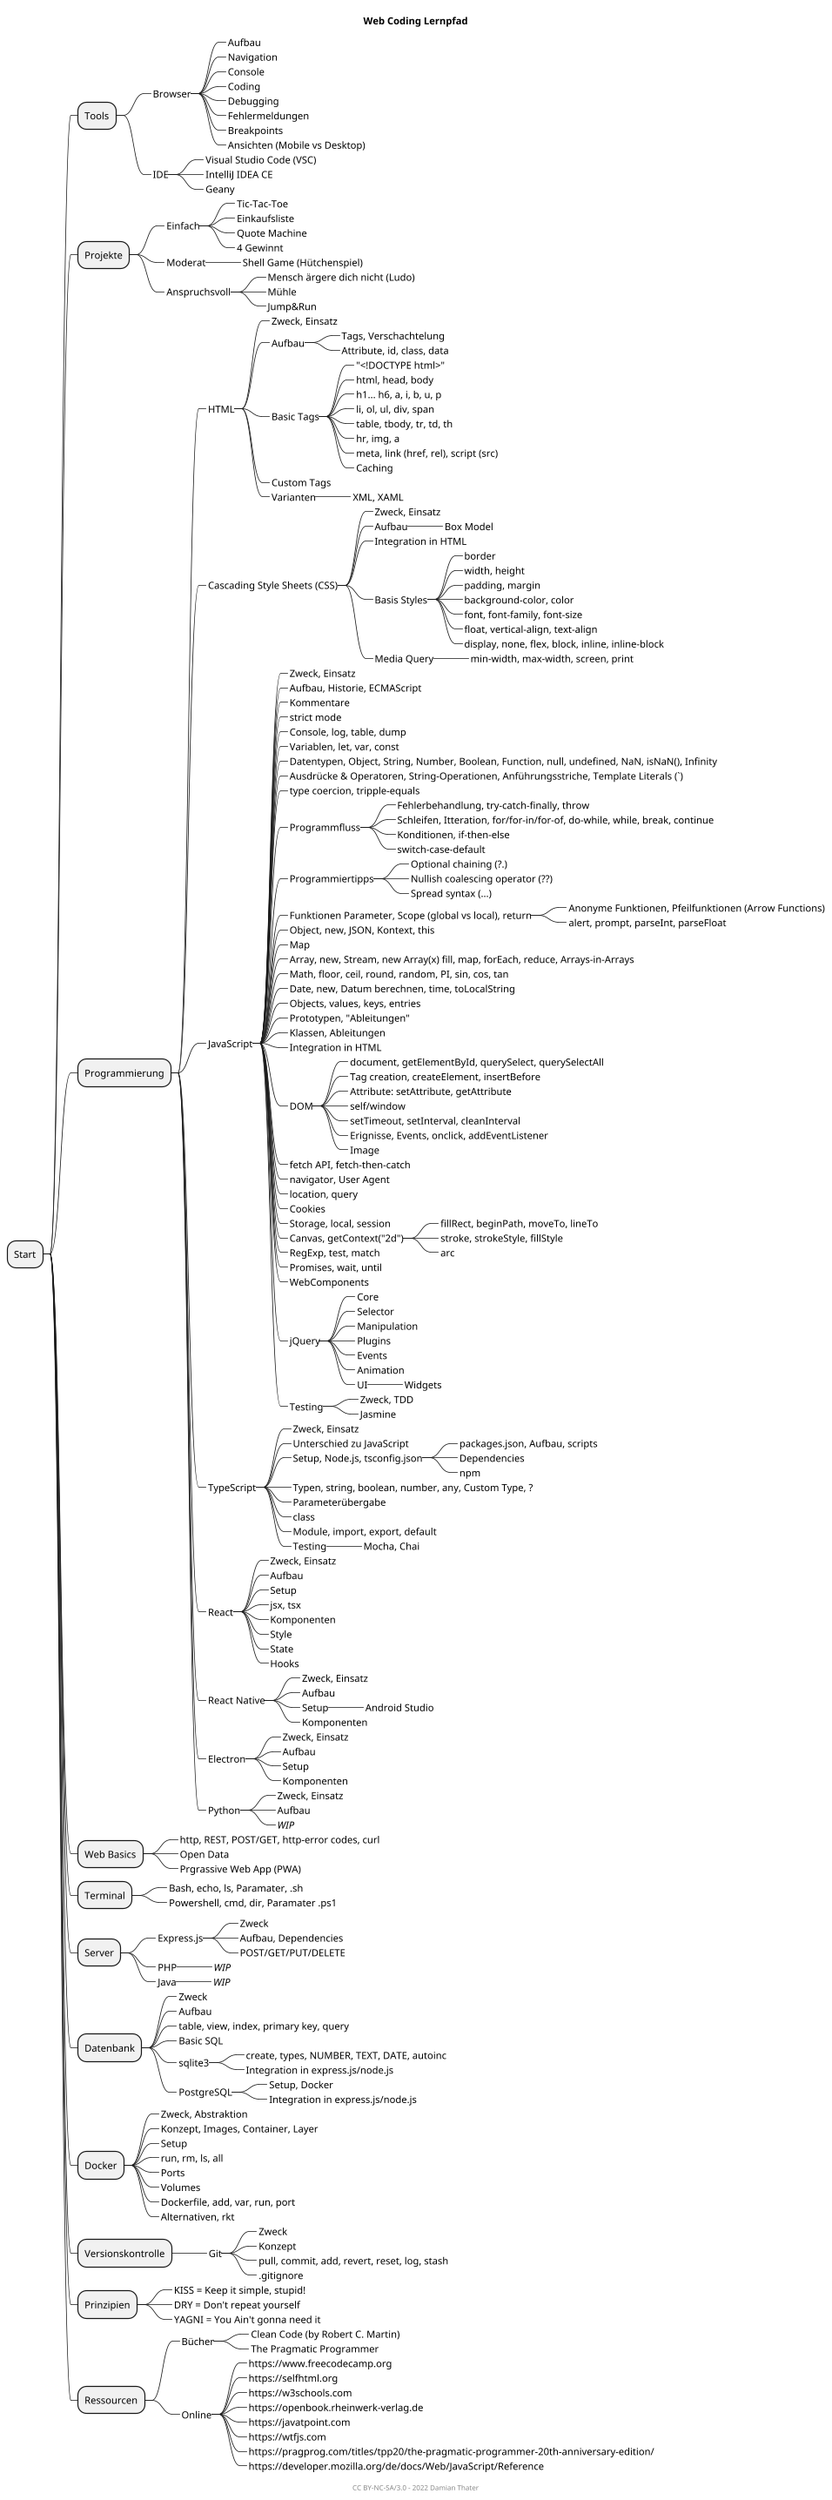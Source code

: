 @startmindmap
'https://plantuml.com/mindmap-diagram

title Web Coding Lernpfad
scale 0.8

+ Start

++ Tools
+++_ Browser
++++_ Aufbau
++++_ Navigation
++++_ Console
++++_ Coding
++++_ Debugging
++++_ Fehlermeldungen
++++_ Breakpoints
++++_ Ansichten (Mobile vs Desktop)
+++_ IDE
++++_ Visual Studio Code (VSC)
++++_ IntelliJ IDEA CE
++++_ Geany

++ Projekte
+++_ Einfach
++++_ Tic-Tac-Toe
++++_ Einkaufsliste
++++_ Quote Machine
++++_ 4 Gewinnt
+++_ Moderat
++++_ Shell Game (Hütchenspiel)
+++_ Anspruchsvoll
++++_ Mensch ärgere dich nicht (Ludo)
++++_ Mühle
++++_ Jump&Run

++ Programmierung
+++_ HTML
++++_ Zweck, Einsatz
++++_ Aufbau
+++++_ Tags, Verschachtelung
+++++_ Attribute, id, class, data
++++_ Basic Tags
+++++_ "<!DOCTYPE html>"
+++++_ html, head, body
+++++_ h1... h6, a, i, b, u, p
+++++_ li, ol, ul, div, span
+++++_ table, tbody, tr, td, th
+++++_ hr, img, a
+++++_ meta, link (href, rel), script (src)
+++++_ Caching
++++_ Custom Tags
++++_ Varianten
+++++_ XML, XAML

+++_ Cascading Style Sheets (CSS)
++++_ Zweck, Einsatz
++++_ Aufbau
+++++_ Box Model
++++_ Integration in HTML
++++_ Basis Styles
+++++_ border
+++++_ width, height
+++++_ padding, margin
+++++_ background-color, color
+++++_ font, font-family, font-size
+++++_ float, vertical-align, text-align
+++++_ display, none, flex, block, inline, inline-block
++++_ Media Query
+++++_ min-width, max-width, screen, print

+++_ JavaScript
++++_ Zweck, Einsatz
++++_ Aufbau, Historie, ECMAScript
++++_ Kommentare
++++_ strict mode
++++_ Console, log, table, dump
++++_ Variablen, let, var, const
++++_ Datentypen, Object, String, Number, Boolean, Function, null, undefined, NaN, isNaN(), Infinity
++++_ Ausdrücke & Operatoren, String-Operationen, Anführungsstriche, Template Literals (`)
++++_ type coercion, tripple-equals
++++_ Programmfluss
+++++_ Fehlerbehandlung, try-catch-finally, throw
+++++_ Schleifen, Itteration, for/for-in/for-of, do-while, while, break, continue
+++++_ Konditionen, if-then-else
+++++_ switch-case-default
++++_ Programmiertipps
+++++_ Optional chaining (?.)
+++++_ Nullish coalescing operator (??)
+++++_ Spread syntax (...)
++++_ Funktionen Parameter, Scope (global vs local), return
+++++_ Anonyme Funktionen, Pfeilfunktionen (Arrow Functions)
+++++_ alert, prompt, parseInt, parseFloat
++++_ Object, new, JSON, Kontext, this
++++_ Map
++++_ Array, new, Stream, new Array(x) fill, map, forEach, reduce, Arrays-in-Arrays
++++_ Math, floor, ceil, round, random, PI, sin, cos, tan
++++_ Date, new, Datum berechnen, time, toLocalString
++++_ Objects, values, keys, entries
++++_ Prototypen, "Ableitungen"
++++_ Klassen, Ableitungen
++++_ Integration in HTML
++++_ DOM
+++++_ document, getElementById, querySelect, querySelectAll
+++++_ Tag creation, createElement, insertBefore
+++++_ Attribute: setAttribute, getAttribute
+++++_ self/window
+++++_ setTimeout, setInterval, cleanInterval
+++++_ Erignisse, Events, onclick, addEventListener
+++++_ Image
++++_ fetch API, fetch-then-catch
++++_ navigator, User Agent
++++_ location, query
++++_ Cookies
++++_ Storage, local, session
++++_ Canvas, getContext("2d")
+++++_ fillRect, beginPath, moveTo, lineTo
+++++_ stroke, strokeStyle, fillStyle
+++++_ arc
++++_ RegExp, test, match
++++_ Promises, wait, until
++++_ WebComponents
++++_ jQuery
+++++_ Core
+++++_ Selector
+++++_ Manipulation
+++++_ Plugins
+++++_ Events
+++++_ Animation
+++++_ UI
++++++_ Widgets
++++_ Testing
+++++_ Zweck, TDD
+++++_ Jasmine

+++_ TypeScript
++++_ Zweck, Einsatz
++++_ Unterschied zu JavaScript
++++_ Setup, Node.js, tsconfig.json
+++++_ packages.json, Aufbau, scripts
+++++_ Dependencies
+++++_ npm
++++_ Typen, string, boolean, number, any, Custom Type, ?
++++_ Parameterübergabe
++++_ class
++++_ Module, import, export, default
++++_ Testing
+++++_ Mocha, Chai

+++_ React
++++_ Zweck, Einsatz
++++_ Aufbau
++++_ Setup
++++_ jsx, tsx
++++_ Komponenten
++++_ Style
++++_ State
++++_ Hooks

+++_ React Native
++++_ Zweck, Einsatz
++++_ Aufbau
++++_ Setup
+++++_ Android Studio
++++_ Komponenten

+++_ Electron
++++_ Zweck, Einsatz
++++_ Aufbau
++++_ Setup
++++_ Komponenten

+++_ Python
++++_ Zweck, Einsatz
++++_ Aufbau
++++_ <i>WIP</i>

++ Web Basics

+++_ http, REST, POST/GET, http-error codes, curl
+++_ Open Data
+++_ Prgrassive Web App (PWA)

++ Terminal
+++_ Bash, echo, ls, Paramater, .sh
+++_ Powershell, cmd, dir, Paramater .ps1

++ Server

+++_ Express.js
++++_ Zweck
++++_ Aufbau, Dependencies
++++_ POST/GET/PUT/DELETE

+++_ PHP
++++_ <i>WIP</i>

+++_ Java
++++_ <i>WIP</i>

++ Datenbank

+++_ Zweck
+++_ Aufbau
+++_ table, view, index, primary key, query
+++_ Basic SQL
+++_ sqlite3
++++_ create, types, NUMBER, TEXT, DATE, autoinc
++++_ Integration in express.js/node.js
+++_ PostgreSQL
++++_ Setup, Docker
++++_ Integration in express.js/node.js

++ Docker

+++_ Zweck, Abstraktion
+++_ Konzept, Images, Container, Layer
+++_ Setup
+++_ run, rm, ls, all
+++_ Ports
+++_ Volumes
+++_ Dockerfile, add, var, run, port
+++_ Alternativen, rkt

++ Versionskontrolle

+++_ Git
++++_ Zweck
++++_ Konzept
++++_ pull, commit, add, revert, reset, log, stash
++++_ .gitignore

++ Prinzipien
+++_ KISS = Keep it simple, stupid!
+++_ DRY = Don't repeat yourself
+++_ YAGNI = You Ain't gonna need it

++ Ressourcen
+++_ Bücher
++++_ Clean Code (by Robert C. Martin)
++++_ The Pragmatic Programmer
+++_ Online
++++_ https://www.freecodecamp.org
++++_ https://selfhtml.org
++++_ https://w3schools.com
++++_ https://openbook.rheinwerk-verlag.de
++++_ https://javatpoint.com
++++_ https://wtfjs.com
++++_ https://pragprog.com/titles/tpp20/the-pragmatic-programmer-20th-anniversary-edition/
++++_ https://developer.mozilla.org/de/docs/Web/JavaScript/Reference


center footer \nCC BY-NC-SA/3.0 - 2022 Damian Thater

@endmindmap
